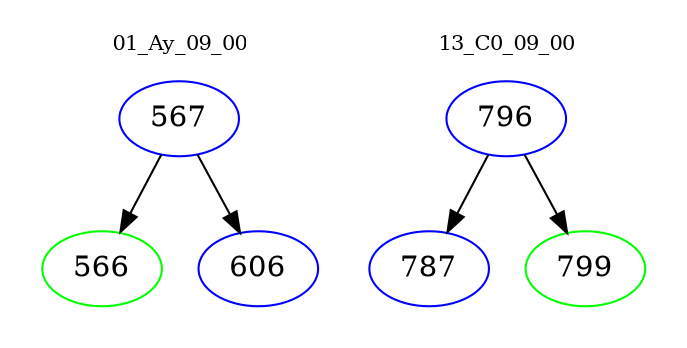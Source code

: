 digraph{
subgraph cluster_0 {
color = white
label = "01_Ay_09_00";
fontsize=10;
T0_567 [label="567", color="blue"]
T0_567 -> T0_566 [color="black"]
T0_566 [label="566", color="green"]
T0_567 -> T0_606 [color="black"]
T0_606 [label="606", color="blue"]
}
subgraph cluster_1 {
color = white
label = "13_C0_09_00";
fontsize=10;
T1_796 [label="796", color="blue"]
T1_796 -> T1_787 [color="black"]
T1_787 [label="787", color="blue"]
T1_796 -> T1_799 [color="black"]
T1_799 [label="799", color="green"]
}
}
